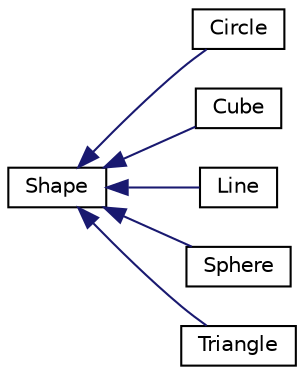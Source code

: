 digraph "Graphical Class Hierarchy"
{
  edge [fontname="Helvetica",fontsize="10",labelfontname="Helvetica",labelfontsize="10"];
  node [fontname="Helvetica",fontsize="10",shape=record];
  rankdir="LR";
  Node1 [label="Shape",height=0.2,width=0.4,color="black", fillcolor="white", style="filled",URL="$structShape.html"];
  Node1 -> Node2 [dir="back",color="midnightblue",fontsize="10",style="solid",fontname="Helvetica"];
  Node2 [label="Circle",height=0.2,width=0.4,color="black", fillcolor="white", style="filled",URL="$structCircle.html"];
  Node1 -> Node3 [dir="back",color="midnightblue",fontsize="10",style="solid",fontname="Helvetica"];
  Node3 [label="Cube",height=0.2,width=0.4,color="black", fillcolor="white", style="filled",URL="$structCube.html"];
  Node1 -> Node4 [dir="back",color="midnightblue",fontsize="10",style="solid",fontname="Helvetica"];
  Node4 [label="Line",height=0.2,width=0.4,color="black", fillcolor="white", style="filled",URL="$structLine.html"];
  Node1 -> Node5 [dir="back",color="midnightblue",fontsize="10",style="solid",fontname="Helvetica"];
  Node5 [label="Sphere",height=0.2,width=0.4,color="black", fillcolor="white", style="filled",URL="$structSphere.html"];
  Node1 -> Node6 [dir="back",color="midnightblue",fontsize="10",style="solid",fontname="Helvetica"];
  Node6 [label="Triangle",height=0.2,width=0.4,color="black", fillcolor="white", style="filled",URL="$structTriangle.html"];
}
